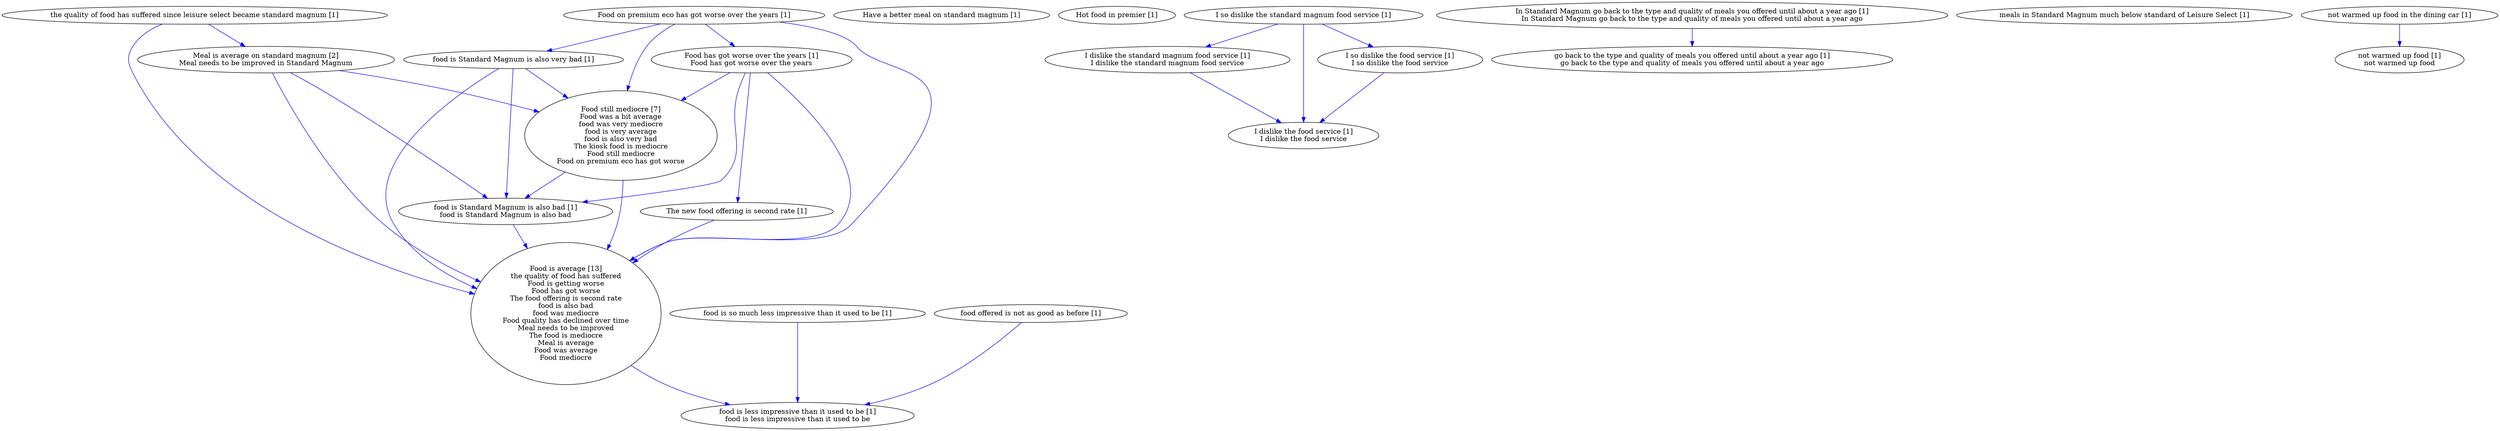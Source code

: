 digraph collapsedGraph {
"Food is average [13]\nthe quality of food has suffered\nFood is getting worse\nFood has got worse\nThe food offering is second rate\nfood is also bad\nfood was mediocre\nFood quality has declined over time\nMeal needs to be improved\nThe food is mediocre\nMeal is average\nFood was average\nFood mediocre""Meal is average on standard magnum [2]\nMeal needs to be improved in Standard Magnum""Food still mediocre [7]\nFood was a bit average\nfood was very mediocre\nfood is very average\nfood is also very bad\nThe kiosk food is mediocre\nFood still mediocre\nFood on premium eco has got worse""Food on premium eco has got worse over the years [1]""Food has got worse over the years [1]\nFood has got worse over the years""Have a better meal on standard magnum [1]""Hot food in premier [1]""I so dislike the standard magnum food service [1]""I dislike the standard magnum food service [1]\nI dislike the standard magnum food service""I dislike the food service [1]\nI dislike the food service""I so dislike the food service [1]\nI so dislike the food service""In Standard Magnum go back to the type and quality of meals you offered until about a year ago [1]\nIn Standard Magnum go back to the type and quality of meals you offered until about a year ago""go back to the type and quality of meals you offered until about a year ago [1]\ngo back to the type and quality of meals you offered until about a year ago""The new food offering is second rate [1]""food is Standard Magnum is also very bad [1]""food is Standard Magnum is also bad [1]\nfood is Standard Magnum is also bad""food is so much less impressive than it used to be [1]""food is less impressive than it used to be [1]\nfood is less impressive than it used to be""food offered is not as good as before [1]""meals in Standard Magnum much below standard of Leisure Select [1]""not warmed up food in the dining car [1]""not warmed up food [1]\nnot warmed up food""the quality of food has suffered since leisure select became standard magnum [1]""Food on premium eco has got worse over the years [1]" -> "Food has got worse over the years [1]\nFood has got worse over the years" [color=blue]
"Food on premium eco has got worse over the years [1]" -> "Food is average [13]\nthe quality of food has suffered\nFood is getting worse\nFood has got worse\nThe food offering is second rate\nfood is also bad\nfood was mediocre\nFood quality has declined over time\nMeal needs to be improved\nThe food is mediocre\nMeal is average\nFood was average\nFood mediocre" [color=blue]
"Food still mediocre [7]\nFood was a bit average\nfood was very mediocre\nfood is very average\nfood is also very bad\nThe kiosk food is mediocre\nFood still mediocre\nFood on premium eco has got worse" -> "Food is average [13]\nthe quality of food has suffered\nFood is getting worse\nFood has got worse\nThe food offering is second rate\nfood is also bad\nfood was mediocre\nFood quality has declined over time\nMeal needs to be improved\nThe food is mediocre\nMeal is average\nFood was average\nFood mediocre" [color=blue]
"Food has got worse over the years [1]\nFood has got worse over the years" -> "Food is average [13]\nthe quality of food has suffered\nFood is getting worse\nFood has got worse\nThe food offering is second rate\nfood is also bad\nfood was mediocre\nFood quality has declined over time\nMeal needs to be improved\nThe food is mediocre\nMeal is average\nFood was average\nFood mediocre" [color=blue]
"Food has got worse over the years [1]\nFood has got worse over the years" -> "Food still mediocre [7]\nFood was a bit average\nfood was very mediocre\nfood is very average\nfood is also very bad\nThe kiosk food is mediocre\nFood still mediocre\nFood on premium eco has got worse" [color=blue]
"Food on premium eco has got worse over the years [1]" -> "Food still mediocre [7]\nFood was a bit average\nfood was very mediocre\nfood is very average\nfood is also very bad\nThe kiosk food is mediocre\nFood still mediocre\nFood on premium eco has got worse" [color=blue]
"I so dislike the standard magnum food service [1]" -> "I dislike the standard magnum food service [1]\nI dislike the standard magnum food service" [color=blue]
"I dislike the standard magnum food service [1]\nI dislike the standard magnum food service" -> "I dislike the food service [1]\nI dislike the food service" [color=blue]
"I so dislike the standard magnum food service [1]" -> "I so dislike the food service [1]\nI so dislike the food service" [color=blue]
"I so dislike the food service [1]\nI so dislike the food service" -> "I dislike the food service [1]\nI dislike the food service" [color=blue]
"I so dislike the standard magnum food service [1]" -> "I dislike the food service [1]\nI dislike the food service" [color=blue]
"In Standard Magnum go back to the type and quality of meals you offered until about a year ago [1]\nIn Standard Magnum go back to the type and quality of meals you offered until about a year ago" -> "go back to the type and quality of meals you offered until about a year ago [1]\ngo back to the type and quality of meals you offered until about a year ago" [color=blue]
"Meal is average on standard magnum [2]\nMeal needs to be improved in Standard Magnum" -> "Food is average [13]\nthe quality of food has suffered\nFood is getting worse\nFood has got worse\nThe food offering is second rate\nfood is also bad\nfood was mediocre\nFood quality has declined over time\nMeal needs to be improved\nThe food is mediocre\nMeal is average\nFood was average\nFood mediocre" [color=blue]
"Meal is average on standard magnum [2]\nMeal needs to be improved in Standard Magnum" -> "Food still mediocre [7]\nFood was a bit average\nfood was very mediocre\nfood is very average\nfood is also very bad\nThe kiosk food is mediocre\nFood still mediocre\nFood on premium eco has got worse" [color=blue]
"The new food offering is second rate [1]" -> "Food is average [13]\nthe quality of food has suffered\nFood is getting worse\nFood has got worse\nThe food offering is second rate\nfood is also bad\nfood was mediocre\nFood quality has declined over time\nMeal needs to be improved\nThe food is mediocre\nMeal is average\nFood was average\nFood mediocre" [color=blue]
"Food has got worse over the years [1]\nFood has got worse over the years" -> "The new food offering is second rate [1]" [color=blue]
"food is Standard Magnum is also very bad [1]" -> "food is Standard Magnum is also bad [1]\nfood is Standard Magnum is also bad" [color=blue]
"food is Standard Magnum is also bad [1]\nfood is Standard Magnum is also bad" -> "Food is average [13]\nthe quality of food has suffered\nFood is getting worse\nFood has got worse\nThe food offering is second rate\nfood is also bad\nfood was mediocre\nFood quality has declined over time\nMeal needs to be improved\nThe food is mediocre\nMeal is average\nFood was average\nFood mediocre" [color=blue]
"food is Standard Magnum is also very bad [1]" -> "Food is average [13]\nthe quality of food has suffered\nFood is getting worse\nFood has got worse\nThe food offering is second rate\nfood is also bad\nfood was mediocre\nFood quality has declined over time\nMeal needs to be improved\nThe food is mediocre\nMeal is average\nFood was average\nFood mediocre" [color=blue]
"Food has got worse over the years [1]\nFood has got worse over the years" -> "food is Standard Magnum is also bad [1]\nfood is Standard Magnum is also bad" [color=blue]
"Food still mediocre [7]\nFood was a bit average\nfood was very mediocre\nfood is very average\nfood is also very bad\nThe kiosk food is mediocre\nFood still mediocre\nFood on premium eco has got worse" -> "food is Standard Magnum is also bad [1]\nfood is Standard Magnum is also bad" [color=blue]
"Food on premium eco has got worse over the years [1]" -> "food is Standard Magnum is also very bad [1]" [color=blue]
"Meal is average on standard magnum [2]\nMeal needs to be improved in Standard Magnum" -> "food is Standard Magnum is also bad [1]\nfood is Standard Magnum is also bad" [color=blue]
"food is Standard Magnum is also very bad [1]" -> "Food still mediocre [7]\nFood was a bit average\nfood was very mediocre\nfood is very average\nfood is also very bad\nThe kiosk food is mediocre\nFood still mediocre\nFood on premium eco has got worse" [color=blue]
"food is so much less impressive than it used to be [1]" -> "food is less impressive than it used to be [1]\nfood is less impressive than it used to be" [color=blue]
"Food is average [13]\nthe quality of food has suffered\nFood is getting worse\nFood has got worse\nThe food offering is second rate\nfood is also bad\nfood was mediocre\nFood quality has declined over time\nMeal needs to be improved\nThe food is mediocre\nMeal is average\nFood was average\nFood mediocre" -> "food is less impressive than it used to be [1]\nfood is less impressive than it used to be" [color=blue]
"food offered is not as good as before [1]" -> "food is less impressive than it used to be [1]\nfood is less impressive than it used to be" [color=blue]
"not warmed up food in the dining car [1]" -> "not warmed up food [1]\nnot warmed up food" [color=blue]
"the quality of food has suffered since leisure select became standard magnum [1]" -> "Food is average [13]\nthe quality of food has suffered\nFood is getting worse\nFood has got worse\nThe food offering is second rate\nfood is also bad\nfood was mediocre\nFood quality has declined over time\nMeal needs to be improved\nThe food is mediocre\nMeal is average\nFood was average\nFood mediocre" [color=blue]
"the quality of food has suffered since leisure select became standard magnum [1]" -> "Meal is average on standard magnum [2]\nMeal needs to be improved in Standard Magnum" [color=blue]
}